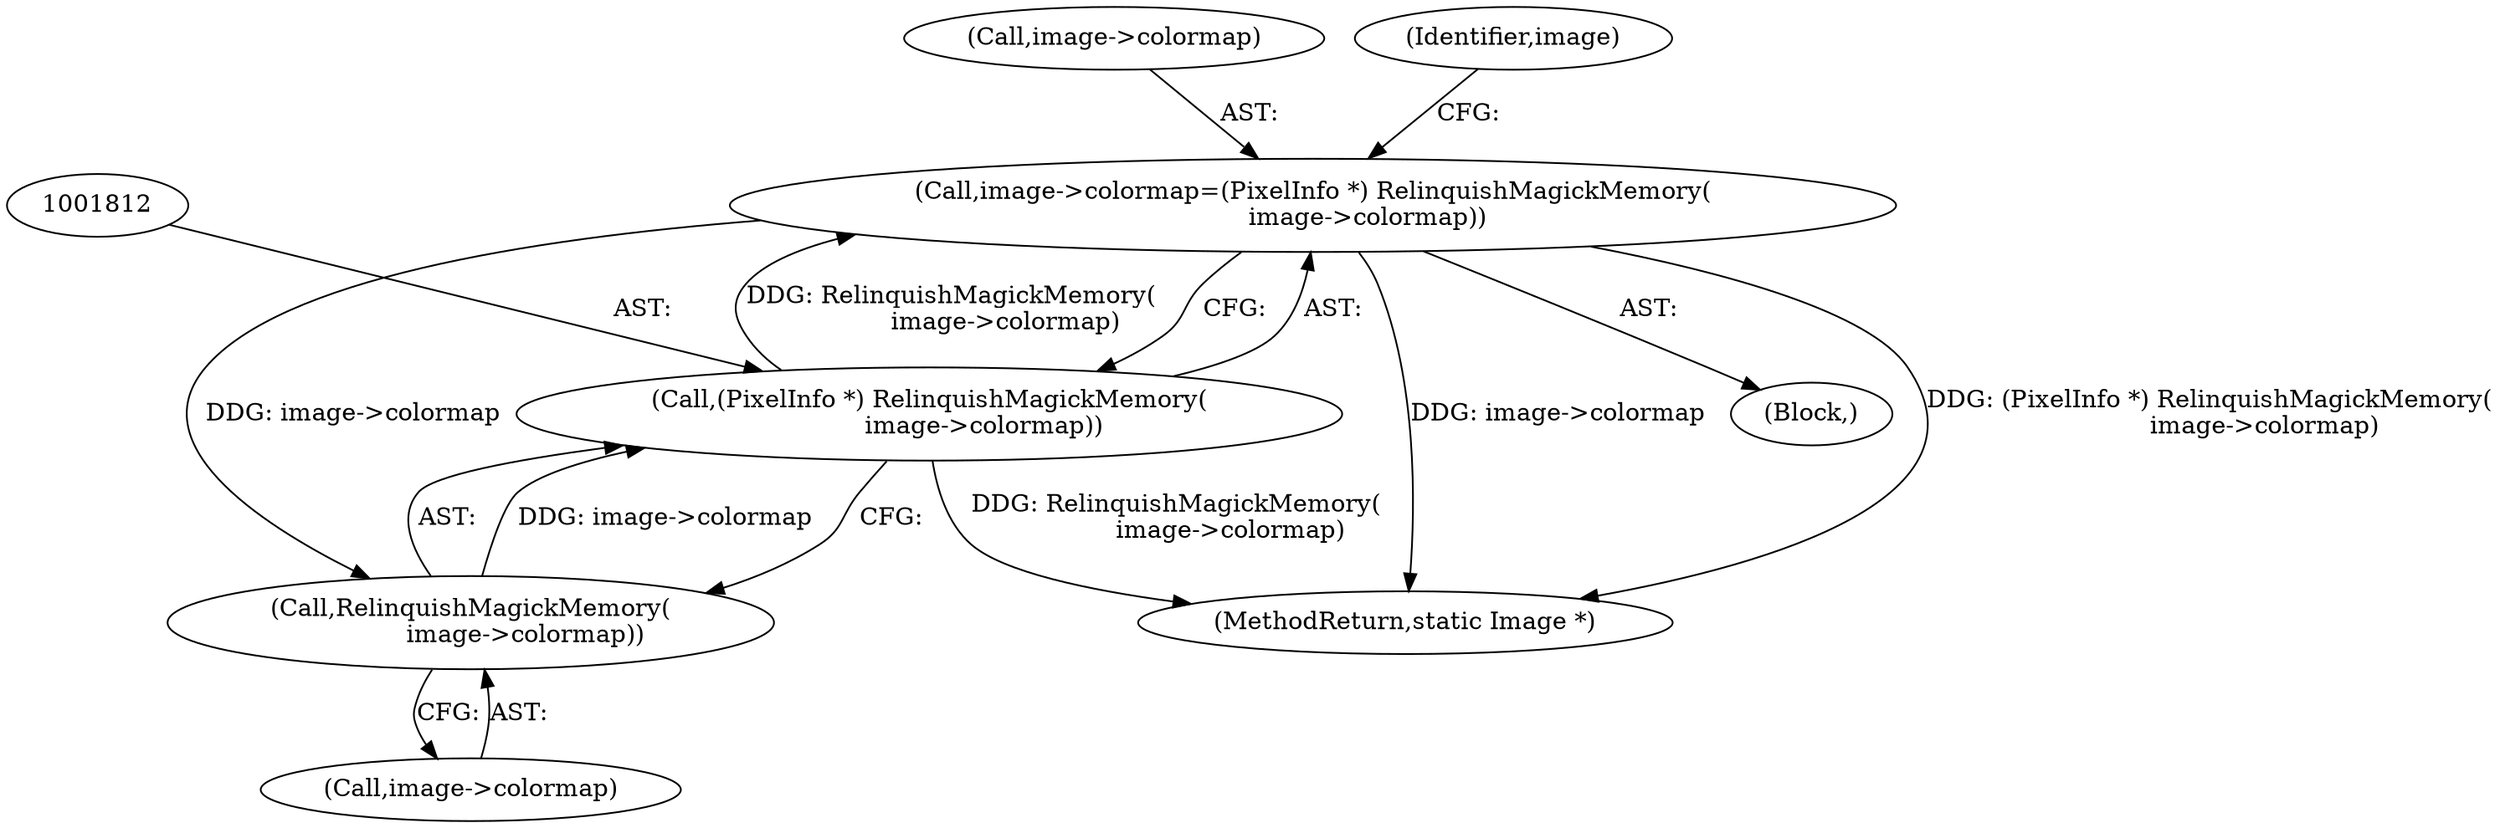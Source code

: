 digraph "0_ImageMagick_2ad6d33493750a28a5a655d319a8e0b16c392de1@pointer" {
"1001807" [label="(Call,image->colormap=(PixelInfo *) RelinquishMagickMemory(\n              image->colormap))"];
"1001811" [label="(Call,(PixelInfo *) RelinquishMagickMemory(\n              image->colormap))"];
"1001813" [label="(Call,RelinquishMagickMemory(\n              image->colormap))"];
"1001807" [label="(Call,image->colormap=(PixelInfo *) RelinquishMagickMemory(\n              image->colormap))"];
"1001807" [label="(Call,image->colormap=(PixelInfo *) RelinquishMagickMemory(\n              image->colormap))"];
"1001808" [label="(Call,image->colormap)"];
"1001811" [label="(Call,(PixelInfo *) RelinquishMagickMemory(\n              image->colormap))"];
"1001814" [label="(Call,image->colormap)"];
"1001627" [label="(Block,)"];
"1001955" [label="(MethodReturn,static Image *)"];
"1001819" [label="(Identifier,image)"];
"1001813" [label="(Call,RelinquishMagickMemory(\n              image->colormap))"];
"1001807" -> "1001627"  [label="AST: "];
"1001807" -> "1001811"  [label="CFG: "];
"1001808" -> "1001807"  [label="AST: "];
"1001811" -> "1001807"  [label="AST: "];
"1001819" -> "1001807"  [label="CFG: "];
"1001807" -> "1001955"  [label="DDG: image->colormap"];
"1001807" -> "1001955"  [label="DDG: (PixelInfo *) RelinquishMagickMemory(\n              image->colormap)"];
"1001811" -> "1001807"  [label="DDG: RelinquishMagickMemory(\n              image->colormap)"];
"1001807" -> "1001813"  [label="DDG: image->colormap"];
"1001811" -> "1001813"  [label="CFG: "];
"1001812" -> "1001811"  [label="AST: "];
"1001813" -> "1001811"  [label="AST: "];
"1001811" -> "1001955"  [label="DDG: RelinquishMagickMemory(\n              image->colormap)"];
"1001813" -> "1001811"  [label="DDG: image->colormap"];
"1001813" -> "1001814"  [label="CFG: "];
"1001814" -> "1001813"  [label="AST: "];
}
